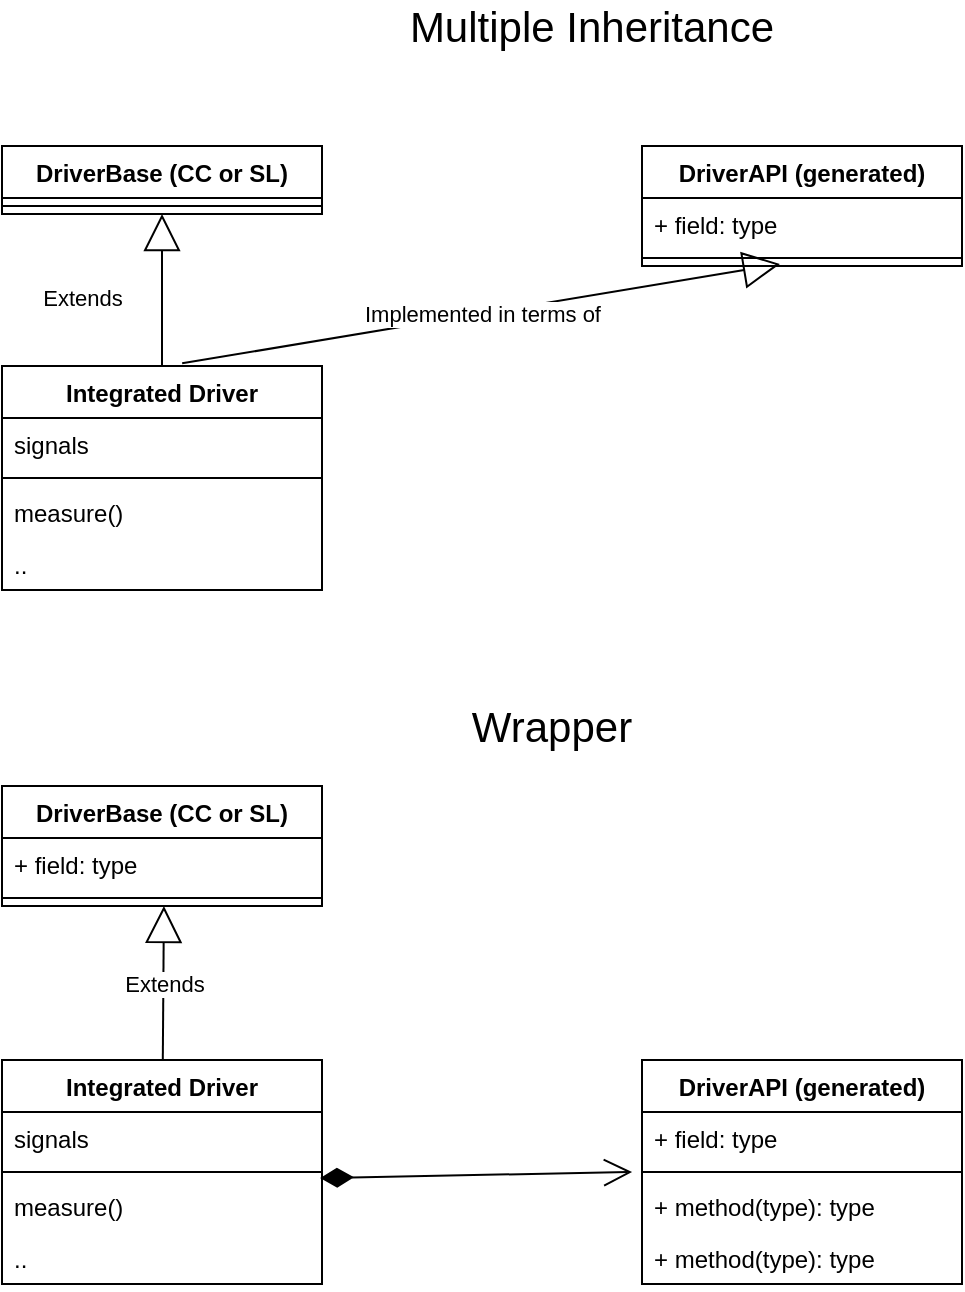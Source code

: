 <mxfile version="15.2.7" type="device"><diagram id="nJeXB8UCarKXQkAEX3Xy" name="Page-1"><mxGraphModel dx="1422" dy="843" grid="1" gridSize="10" guides="1" tooltips="1" connect="1" arrows="1" fold="1" page="1" pageScale="1" pageWidth="850" pageHeight="1100" math="0" shadow="0"><root><mxCell id="0"/><mxCell id="1" parent="0"/><mxCell id="R_GcQEQ33u1luDirCZrn-1" value="DriverBase (CC or SL)" style="swimlane;fontStyle=1;align=center;verticalAlign=top;childLayout=stackLayout;horizontal=1;startSize=26;horizontalStack=0;resizeParent=1;resizeParentMax=0;resizeLast=0;collapsible=1;marginBottom=0;" vertex="1" parent="1"><mxGeometry x="160" y="400" width="160" height="34" as="geometry"/></mxCell><mxCell id="R_GcQEQ33u1luDirCZrn-3" value="" style="line;strokeWidth=1;fillColor=none;align=left;verticalAlign=middle;spacingTop=-1;spacingLeft=3;spacingRight=3;rotatable=0;labelPosition=right;points=[];portConstraint=eastwest;" vertex="1" parent="R_GcQEQ33u1luDirCZrn-1"><mxGeometry y="26" width="160" height="8" as="geometry"/></mxCell><mxCell id="R_GcQEQ33u1luDirCZrn-5" value="DriverAPI (generated)" style="swimlane;fontStyle=1;align=center;verticalAlign=top;childLayout=stackLayout;horizontal=1;startSize=26;horizontalStack=0;resizeParent=1;resizeParentMax=0;resizeLast=0;collapsible=1;marginBottom=0;" vertex="1" parent="1"><mxGeometry x="480" y="400" width="160" height="60" as="geometry"/></mxCell><mxCell id="R_GcQEQ33u1luDirCZrn-6" value="+ field: type" style="text;strokeColor=none;fillColor=none;align=left;verticalAlign=top;spacingLeft=4;spacingRight=4;overflow=hidden;rotatable=0;points=[[0,0.5],[1,0.5]];portConstraint=eastwest;" vertex="1" parent="R_GcQEQ33u1luDirCZrn-5"><mxGeometry y="26" width="160" height="26" as="geometry"/></mxCell><mxCell id="R_GcQEQ33u1luDirCZrn-7" value="" style="line;strokeWidth=1;fillColor=none;align=left;verticalAlign=middle;spacingTop=-1;spacingLeft=3;spacingRight=3;rotatable=0;labelPosition=right;points=[];portConstraint=eastwest;" vertex="1" parent="R_GcQEQ33u1luDirCZrn-5"><mxGeometry y="52" width="160" height="8" as="geometry"/></mxCell><mxCell id="R_GcQEQ33u1luDirCZrn-9" value="Integrated Driver" style="swimlane;fontStyle=1;align=center;verticalAlign=top;childLayout=stackLayout;horizontal=1;startSize=26;horizontalStack=0;resizeParent=1;resizeParentMax=0;resizeLast=0;collapsible=1;marginBottom=0;" vertex="1" parent="1"><mxGeometry x="160" y="510" width="160" height="112" as="geometry"/></mxCell><mxCell id="R_GcQEQ33u1luDirCZrn-10" value="signals" style="text;strokeColor=none;fillColor=none;align=left;verticalAlign=top;spacingLeft=4;spacingRight=4;overflow=hidden;rotatable=0;points=[[0,0.5],[1,0.5]];portConstraint=eastwest;" vertex="1" parent="R_GcQEQ33u1luDirCZrn-9"><mxGeometry y="26" width="160" height="26" as="geometry"/></mxCell><mxCell id="R_GcQEQ33u1luDirCZrn-11" value="" style="line;strokeWidth=1;fillColor=none;align=left;verticalAlign=middle;spacingTop=-1;spacingLeft=3;spacingRight=3;rotatable=0;labelPosition=right;points=[];portConstraint=eastwest;" vertex="1" parent="R_GcQEQ33u1luDirCZrn-9"><mxGeometry y="52" width="160" height="8" as="geometry"/></mxCell><mxCell id="R_GcQEQ33u1luDirCZrn-12" value="measure()" style="text;strokeColor=none;fillColor=none;align=left;verticalAlign=top;spacingLeft=4;spacingRight=4;overflow=hidden;rotatable=0;points=[[0,0.5],[1,0.5]];portConstraint=eastwest;" vertex="1" parent="R_GcQEQ33u1luDirCZrn-9"><mxGeometry y="60" width="160" height="26" as="geometry"/></mxCell><mxCell id="R_GcQEQ33u1luDirCZrn-17" value=".." style="text;strokeColor=none;fillColor=none;align=left;verticalAlign=top;spacingLeft=4;spacingRight=4;overflow=hidden;rotatable=0;points=[[0,0.5],[1,0.5]];portConstraint=eastwest;" vertex="1" parent="R_GcQEQ33u1luDirCZrn-9"><mxGeometry y="86" width="160" height="26" as="geometry"/></mxCell><mxCell id="R_GcQEQ33u1luDirCZrn-13" value="Implemented in terms of" style="endArrow=block;endSize=16;endFill=0;html=1;entryX=0.431;entryY=0.875;entryDx=0;entryDy=0;entryPerimeter=0;exitX=0.563;exitY=-0.012;exitDx=0;exitDy=0;exitPerimeter=0;" edge="1" parent="1" source="R_GcQEQ33u1luDirCZrn-9" target="R_GcQEQ33u1luDirCZrn-7"><mxGeometry width="160" relative="1" as="geometry"><mxPoint x="250" y="580" as="sourcePoint"/><mxPoint x="454.08" y="476.988" as="targetPoint"/></mxGeometry></mxCell><mxCell id="R_GcQEQ33u1luDirCZrn-14" value="Extends" style="endArrow=block;endSize=16;endFill=0;html=1;entryX=0.5;entryY=1;entryDx=0;entryDy=0;" edge="1" parent="1" source="R_GcQEQ33u1luDirCZrn-9" target="R_GcQEQ33u1luDirCZrn-1"><mxGeometry x="-0.091" y="40" width="160" relative="1" as="geometry"><mxPoint x="260.08" y="608.968" as="sourcePoint"/><mxPoint x="240" y="440" as="targetPoint"/><mxPoint as="offset"/></mxGeometry></mxCell><mxCell id="R_GcQEQ33u1luDirCZrn-15" value="Multiple Inheritance&lt;br&gt;" style="text;html=1;strokeColor=none;fillColor=none;align=center;verticalAlign=middle;whiteSpace=wrap;rounded=0;fontSize=21;" vertex="1" parent="1"><mxGeometry x="360" y="330" width="190" height="20" as="geometry"/></mxCell><mxCell id="R_GcQEQ33u1luDirCZrn-19" value="DriverBase (CC or SL)" style="swimlane;fontStyle=1;align=center;verticalAlign=top;childLayout=stackLayout;horizontal=1;startSize=26;horizontalStack=0;resizeParent=1;resizeParentMax=0;resizeLast=0;collapsible=1;marginBottom=0;" vertex="1" parent="1"><mxGeometry x="160" y="720" width="160" height="60" as="geometry"/></mxCell><mxCell id="R_GcQEQ33u1luDirCZrn-20" value="+ field: type" style="text;strokeColor=none;fillColor=none;align=left;verticalAlign=top;spacingLeft=4;spacingRight=4;overflow=hidden;rotatable=0;points=[[0,0.5],[1,0.5]];portConstraint=eastwest;" vertex="1" parent="R_GcQEQ33u1luDirCZrn-19"><mxGeometry y="26" width="160" height="26" as="geometry"/></mxCell><mxCell id="R_GcQEQ33u1luDirCZrn-21" value="" style="line;strokeWidth=1;fillColor=none;align=left;verticalAlign=middle;spacingTop=-1;spacingLeft=3;spacingRight=3;rotatable=0;labelPosition=right;points=[];portConstraint=eastwest;" vertex="1" parent="R_GcQEQ33u1luDirCZrn-19"><mxGeometry y="52" width="160" height="8" as="geometry"/></mxCell><mxCell id="R_GcQEQ33u1luDirCZrn-23" value="DriverAPI (generated)" style="swimlane;fontStyle=1;align=center;verticalAlign=top;childLayout=stackLayout;horizontal=1;startSize=26;horizontalStack=0;resizeParent=1;resizeParentMax=0;resizeLast=0;collapsible=1;marginBottom=0;" vertex="1" parent="1"><mxGeometry x="480" y="857" width="160" height="112" as="geometry"/></mxCell><mxCell id="R_GcQEQ33u1luDirCZrn-24" value="+ field: type" style="text;strokeColor=none;fillColor=none;align=left;verticalAlign=top;spacingLeft=4;spacingRight=4;overflow=hidden;rotatable=0;points=[[0,0.5],[1,0.5]];portConstraint=eastwest;" vertex="1" parent="R_GcQEQ33u1luDirCZrn-23"><mxGeometry y="26" width="160" height="26" as="geometry"/></mxCell><mxCell id="R_GcQEQ33u1luDirCZrn-25" value="" style="line;strokeWidth=1;fillColor=none;align=left;verticalAlign=middle;spacingTop=-1;spacingLeft=3;spacingRight=3;rotatable=0;labelPosition=right;points=[];portConstraint=eastwest;" vertex="1" parent="R_GcQEQ33u1luDirCZrn-23"><mxGeometry y="52" width="160" height="8" as="geometry"/></mxCell><mxCell id="R_GcQEQ33u1luDirCZrn-36" value="+ method(type): type" style="text;strokeColor=none;fillColor=none;align=left;verticalAlign=top;spacingLeft=4;spacingRight=4;overflow=hidden;rotatable=0;points=[[0,0.5],[1,0.5]];portConstraint=eastwest;" vertex="1" parent="R_GcQEQ33u1luDirCZrn-23"><mxGeometry y="60" width="160" height="26" as="geometry"/></mxCell><mxCell id="R_GcQEQ33u1luDirCZrn-26" value="+ method(type): type" style="text;strokeColor=none;fillColor=none;align=left;verticalAlign=top;spacingLeft=4;spacingRight=4;overflow=hidden;rotatable=0;points=[[0,0.5],[1,0.5]];portConstraint=eastwest;" vertex="1" parent="R_GcQEQ33u1luDirCZrn-23"><mxGeometry y="86" width="160" height="26" as="geometry"/></mxCell><mxCell id="R_GcQEQ33u1luDirCZrn-27" value="Integrated Driver" style="swimlane;fontStyle=1;align=center;verticalAlign=top;childLayout=stackLayout;horizontal=1;startSize=26;horizontalStack=0;resizeParent=1;resizeParentMax=0;resizeLast=0;collapsible=1;marginBottom=0;" vertex="1" parent="1"><mxGeometry x="160" y="857" width="160" height="112" as="geometry"/></mxCell><mxCell id="R_GcQEQ33u1luDirCZrn-28" value="signals" style="text;strokeColor=none;fillColor=none;align=left;verticalAlign=top;spacingLeft=4;spacingRight=4;overflow=hidden;rotatable=0;points=[[0,0.5],[1,0.5]];portConstraint=eastwest;" vertex="1" parent="R_GcQEQ33u1luDirCZrn-27"><mxGeometry y="26" width="160" height="26" as="geometry"/></mxCell><mxCell id="R_GcQEQ33u1luDirCZrn-29" value="" style="line;strokeWidth=1;fillColor=none;align=left;verticalAlign=middle;spacingTop=-1;spacingLeft=3;spacingRight=3;rotatable=0;labelPosition=right;points=[];portConstraint=eastwest;" vertex="1" parent="R_GcQEQ33u1luDirCZrn-27"><mxGeometry y="52" width="160" height="8" as="geometry"/></mxCell><mxCell id="R_GcQEQ33u1luDirCZrn-30" value="measure()" style="text;strokeColor=none;fillColor=none;align=left;verticalAlign=top;spacingLeft=4;spacingRight=4;overflow=hidden;rotatable=0;points=[[0,0.5],[1,0.5]];portConstraint=eastwest;" vertex="1" parent="R_GcQEQ33u1luDirCZrn-27"><mxGeometry y="60" width="160" height="26" as="geometry"/></mxCell><mxCell id="R_GcQEQ33u1luDirCZrn-31" value=".." style="text;strokeColor=none;fillColor=none;align=left;verticalAlign=top;spacingLeft=4;spacingRight=4;overflow=hidden;rotatable=0;points=[[0,0.5],[1,0.5]];portConstraint=eastwest;" vertex="1" parent="R_GcQEQ33u1luDirCZrn-27"><mxGeometry y="86" width="160" height="26" as="geometry"/></mxCell><mxCell id="R_GcQEQ33u1luDirCZrn-33" value="Extends" style="endArrow=block;endSize=16;endFill=0;html=1;entryX=0.506;entryY=1;entryDx=0;entryDy=0;entryPerimeter=0;" edge="1" parent="1" source="R_GcQEQ33u1luDirCZrn-27" target="R_GcQEQ33u1luDirCZrn-21"><mxGeometry width="160" relative="1" as="geometry"><mxPoint x="260.08" y="928.968" as="sourcePoint"/><mxPoint x="243" y="790" as="targetPoint"/></mxGeometry></mxCell><mxCell id="R_GcQEQ33u1luDirCZrn-34" value="Wrapper" style="text;html=1;strokeColor=none;fillColor=none;align=center;verticalAlign=middle;whiteSpace=wrap;rounded=0;fontSize=21;" vertex="1" parent="1"><mxGeometry x="340" y="680" width="190" height="20" as="geometry"/></mxCell><mxCell id="R_GcQEQ33u1luDirCZrn-35" value="" style="endArrow=open;html=1;endSize=12;startArrow=diamondThin;startSize=14;startFill=1;align=left;verticalAlign=bottom;fontSize=21;exitX=0.994;exitY=-0.038;exitDx=0;exitDy=0;exitPerimeter=0;entryX=-0.031;entryY=-0.154;entryDx=0;entryDy=0;entryPerimeter=0;" edge="1" parent="1" source="R_GcQEQ33u1luDirCZrn-30" target="R_GcQEQ33u1luDirCZrn-36"><mxGeometry x="-0.667" y="26" relative="1" as="geometry"><mxPoint x="320" y="920" as="sourcePoint"/><mxPoint x="440" y="920" as="targetPoint"/><mxPoint as="offset"/></mxGeometry></mxCell></root></mxGraphModel></diagram></mxfile>